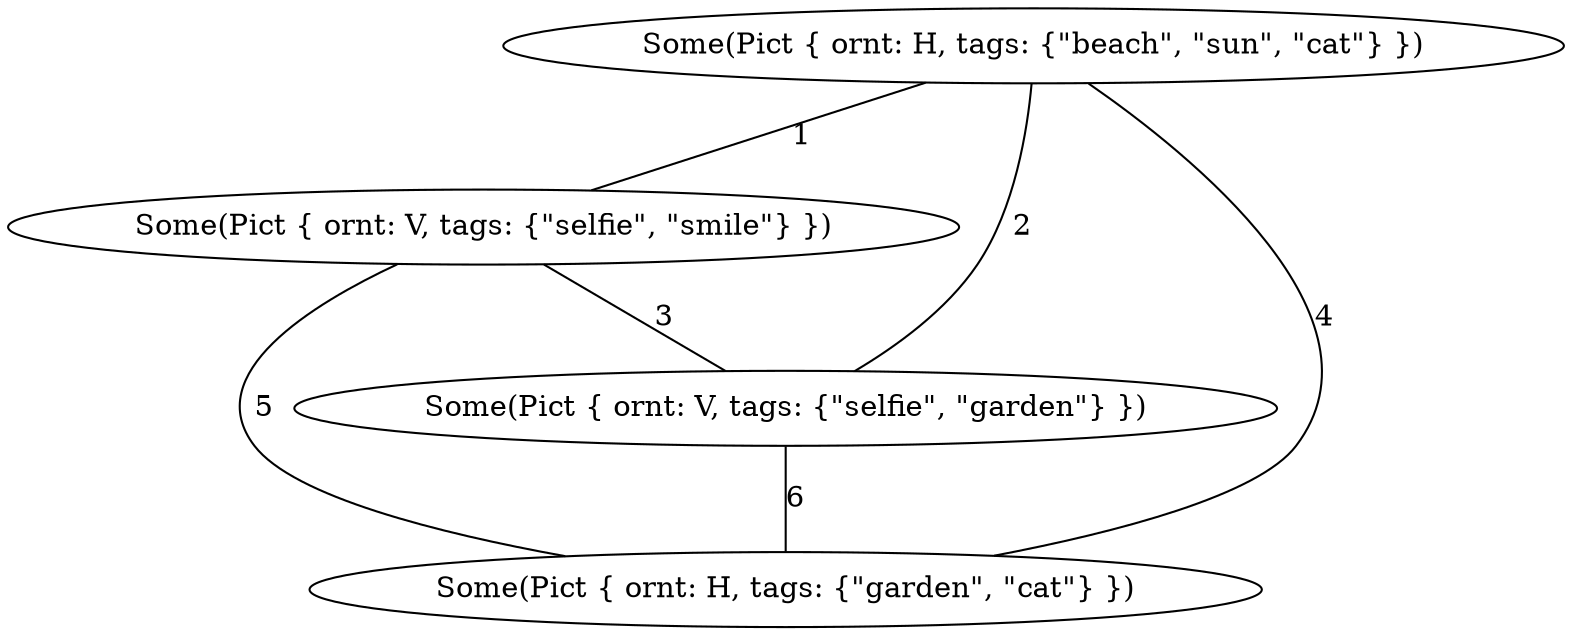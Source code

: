 graph {
    0 [label="Some(Pict { ornt: H, tags: {\"beach\", \"sun\", \"cat\"} })"]
    1 [label="Some(Pict { ornt: V, tags: {\"selfie\", \"smile\"} })"]
    2 [label="Some(Pict { ornt: V, tags: {\"selfie\", \"garden\"} })"]
    3 [label="Some(Pict { ornt: H, tags: {\"garden\", \"cat\"} })"]
    0 -- 1 [label="1"]
    0 -- 2 [label="2"]
    1 -- 2 [label="3"]
    0 -- 3 [label="4"]
    1 -- 3 [label="5"]
    2 -- 3 [label="6"]
}

